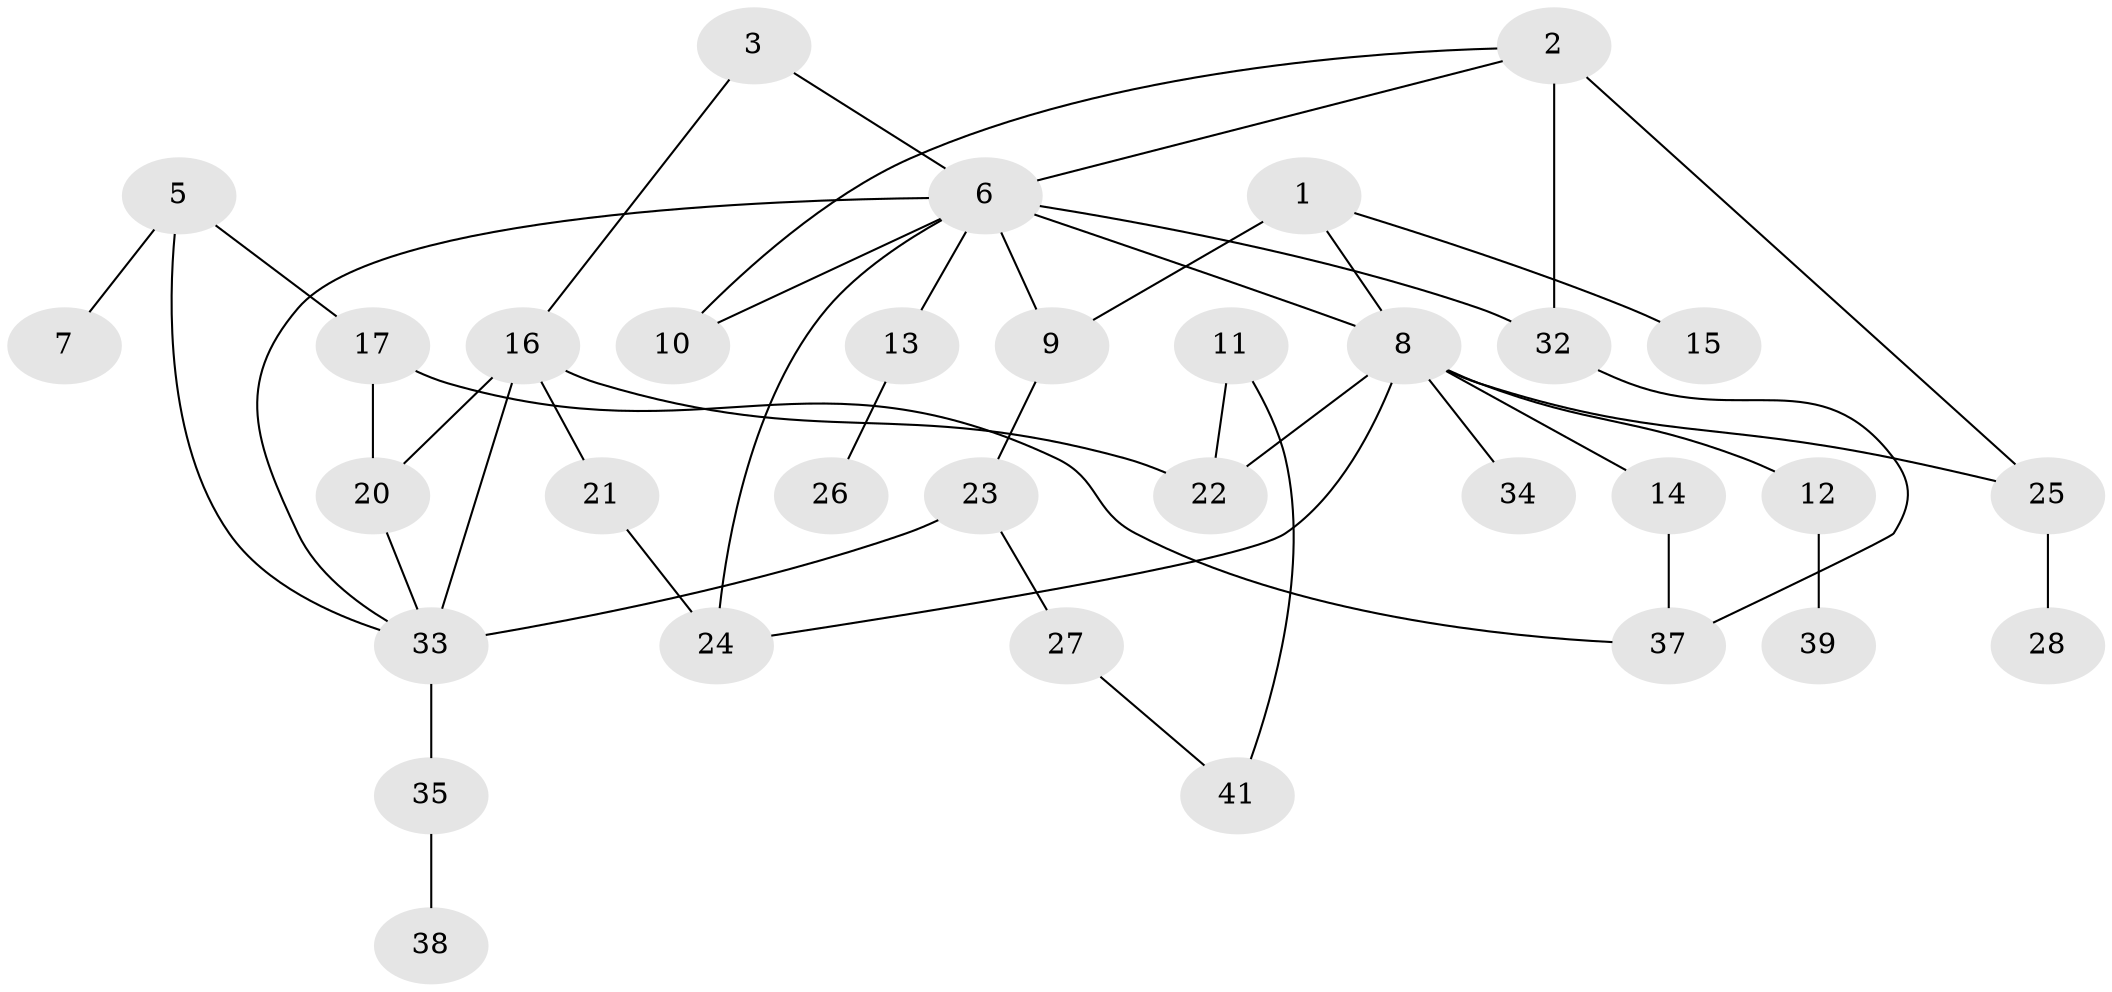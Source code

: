 // original degree distribution, {1: 0.32098765432098764, 2: 0.2222222222222222, 3: 0.20987654320987653, 5: 0.04938271604938271, 4: 0.1111111111111111, 0: 0.07407407407407407, 9: 0.012345679012345678}
// Generated by graph-tools (version 1.1) at 2025/33/03/09/25 02:33:55]
// undirected, 33 vertices, 46 edges
graph export_dot {
graph [start="1"]
  node [color=gray90,style=filled];
  1;
  2;
  3;
  5;
  6;
  7;
  8;
  9;
  10;
  11;
  12;
  13;
  14;
  15;
  16;
  17;
  20;
  21;
  22;
  23;
  24;
  25;
  26;
  27;
  28;
  32;
  33;
  34;
  35;
  37;
  38;
  39;
  41;
  1 -- 8 [weight=1.0];
  1 -- 9 [weight=2.0];
  1 -- 15 [weight=1.0];
  2 -- 6 [weight=1.0];
  2 -- 10 [weight=1.0];
  2 -- 25 [weight=2.0];
  2 -- 32 [weight=1.0];
  3 -- 6 [weight=1.0];
  3 -- 16 [weight=1.0];
  5 -- 7 [weight=2.0];
  5 -- 17 [weight=1.0];
  5 -- 33 [weight=2.0];
  6 -- 8 [weight=1.0];
  6 -- 9 [weight=2.0];
  6 -- 10 [weight=1.0];
  6 -- 13 [weight=1.0];
  6 -- 24 [weight=1.0];
  6 -- 32 [weight=1.0];
  6 -- 33 [weight=1.0];
  8 -- 12 [weight=1.0];
  8 -- 14 [weight=1.0];
  8 -- 22 [weight=1.0];
  8 -- 24 [weight=1.0];
  8 -- 25 [weight=1.0];
  8 -- 34 [weight=1.0];
  9 -- 23 [weight=1.0];
  11 -- 22 [weight=1.0];
  11 -- 41 [weight=1.0];
  12 -- 39 [weight=1.0];
  13 -- 26 [weight=2.0];
  14 -- 37 [weight=1.0];
  16 -- 20 [weight=1.0];
  16 -- 21 [weight=1.0];
  16 -- 22 [weight=1.0];
  16 -- 33 [weight=1.0];
  17 -- 20 [weight=1.0];
  17 -- 37 [weight=1.0];
  20 -- 33 [weight=1.0];
  21 -- 24 [weight=1.0];
  23 -- 27 [weight=1.0];
  23 -- 33 [weight=3.0];
  25 -- 28 [weight=1.0];
  27 -- 41 [weight=1.0];
  32 -- 37 [weight=1.0];
  33 -- 35 [weight=1.0];
  35 -- 38 [weight=1.0];
}
